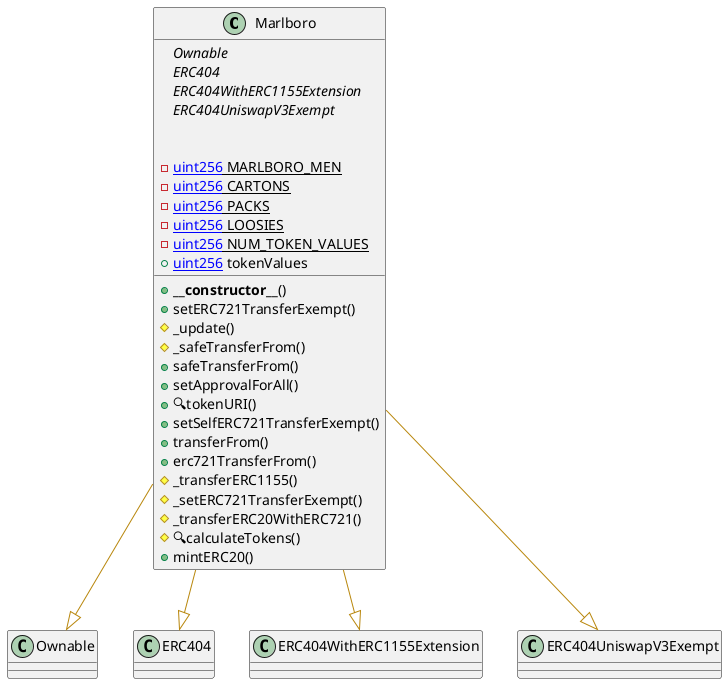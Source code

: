 @startuml
' -- generated by: https://marketplace.visualstudio.com/items?itemName=tintinweb.solidity-visual-auditor
'
' -- for auto-render install: https://marketplace.visualstudio.com/items?itemName=jebbs.plantuml
' -- options --



' -- classes --


class Marlboro {
    ' -- inheritance --
	{abstract}Ownable
	{abstract}ERC404
	{abstract}ERC404WithERC1155Extension
	{abstract}ERC404UniswapV3Exempt

    ' -- usingFor --

    ' -- vars --
	-{static}[[uint256]] MARLBORO_MEN
	-{static}[[uint256]] CARTONS
	-{static}[[uint256]] PACKS
	-{static}[[uint256]] LOOSIES
	-{static}[[uint256]] NUM_TOKEN_VALUES
	+[[uint256]] tokenValues

    ' -- methods --
	+**__constructor__**()
	+setERC721TransferExempt()
	#_update()
	#_safeTransferFrom()
	+safeTransferFrom()
	+setApprovalForAll()
	+🔍tokenURI()
	+setSelfERC721TransferExempt()
	+transferFrom()
	+erc721TransferFrom()
	#_transferERC1155()
	#_setERC721TransferExempt()
	#_transferERC20WithERC721()
	#🔍calculateTokens()
	+mintERC20()

}
' -- inheritance / usingFor --
Marlboro --[#DarkGoldenRod]|> Ownable
Marlboro --[#DarkGoldenRod]|> ERC404
Marlboro --[#DarkGoldenRod]|> ERC404WithERC1155Extension
Marlboro --[#DarkGoldenRod]|> ERC404UniswapV3Exempt

@enduml